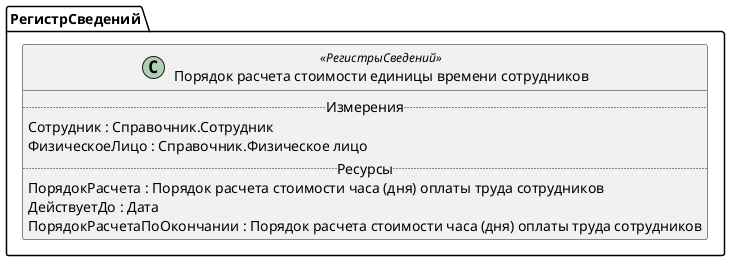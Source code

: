 ﻿@startuml ПорядокРасчетаСтоимостиЕдиницыВремениСотрудников
'!include templates.wsd
'..\include templates.wsd
class РегистрСведений.ПорядокРасчетаСтоимостиЕдиницыВремениСотрудников as "Порядок расчета стоимости единицы времени сотрудников" <<РегистрыСведений>>
{
..Измерения..
Сотрудник : Справочник.Сотрудник
ФизическоеЛицо : Справочник.Физическое лицо
..Ресурсы..
ПорядокРасчета : Порядок расчета стоимости часа (дня) оплаты труда сотрудников
ДействуетДо : Дата
ПорядокРасчетаПоОкончании : Порядок расчета стоимости часа (дня) оплаты труда сотрудников
}
@enduml
